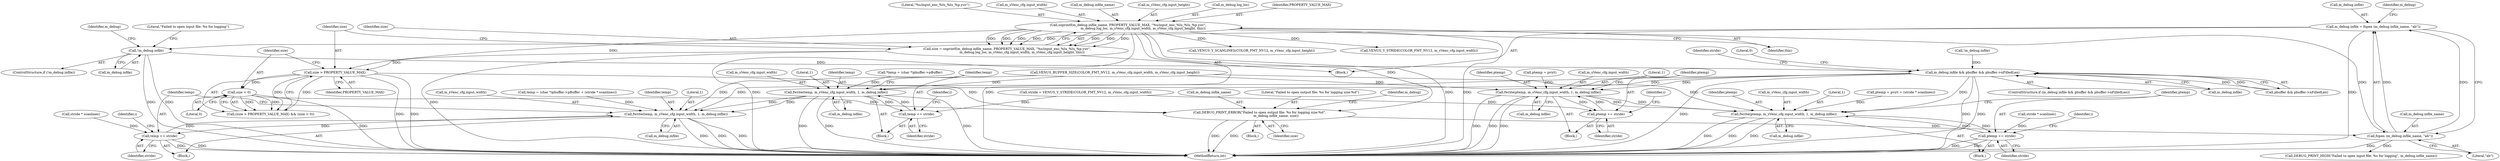 digraph "0_Android_7558d03e6498e970b761aa44fff6b2c659202d95_4@API" {
"1000153" [label="(Call,m_debug.infile = fopen (m_debug.infile_name, \"ab\"))"];
"1000157" [label="(Call,fopen (m_debug.infile_name, \"ab\"))"];
"1000122" [label="(Call,snprintf(m_debug.infile_name, PROPERTY_VALUE_MAX, \"%s/input_enc_%lu_%lu_%p.yuv\",\n                             m_debug.log_loc, m_sVenc_cfg.input_width, m_sVenc_cfg.input_height, this))"];
"1000147" [label="(Call,DEBUG_PRINT_ERROR(\"Failed to open output file: %s for logging size:%d\",\n                                m_debug.infile_name, size))"];
"1000140" [label="(Call,size > PROPERTY_VALUE_MAX)"];
"1000120" [label="(Call,size = snprintf(m_debug.infile_name, PROPERTY_VALUE_MAX, \"%s/input_enc_%lu_%lu_%p.yuv\",\n                             m_debug.log_loc, m_sVenc_cfg.input_width, m_sVenc_cfg.input_height, this))"];
"1000143" [label="(Call,size < 0)"];
"1000163" [label="(Call,!m_debug.infile)"];
"1000184" [label="(Call,m_debug.infile && pbuffer && pbuffer->nFilledLen)"];
"1000268" [label="(Call,fwrite(ptemp, m_sVenc_cfg.input_width, 1, m_debug.infile))"];
"1000277" [label="(Call,ptemp += stride)"];
"1000301" [label="(Call,fwrite(ptemp, m_sVenc_cfg.input_width, 1, m_debug.infile))"];
"1000310" [label="(Call,ptemp += stride)"];
"1000342" [label="(Call,fwrite(temp, m_sVenc_cfg.input_width, 1, m_debug.infile))"];
"1000351" [label="(Call,temp += stride)"];
"1000379" [label="(Call,fwrite(temp, m_sVenc_cfg.input_width, 1, m_debug.infile))"];
"1000388" [label="(Call,temp += stride)"];
"1000381" [label="(Call,m_sVenc_cfg.input_width)"];
"1000354" [label="(Call,temp = (char *)pbuffer->pBuffer + (stride * scanlines))"];
"1000142" [label="(Identifier,PROPERTY_VALUE_MAX)"];
"1000140" [label="(Call,size > PROPERTY_VALUE_MAX)"];
"1000153" [label="(Call,m_debug.infile = fopen (m_debug.infile_name, \"ab\"))"];
"1000123" [label="(Call,m_debug.infile_name)"];
"1000155" [label="(Identifier,m_debug)"];
"1000267" [label="(Block,)"];
"1000300" [label="(Block,)"];
"1000266" [label="(Identifier,i)"];
"1000351" [label="(Call,temp += stride)"];
"1000169" [label="(Literal,\"Failed to open input file: %s for logging\")"];
"1000280" [label="(Call,ptemp = pvirt + (stride * scanlines))"];
"1000198" [label="(Identifier,stride)"];
"1000378" [label="(Block,)"];
"1000145" [label="(Literal,0)"];
"1000340" [label="(Identifier,i)"];
"1000342" [label="(Call,fwrite(temp, m_sVenc_cfg.input_width, 1, m_debug.infile))"];
"1000393" [label="(MethodReturn,int)"];
"1000392" [label="(Literal,0)"];
"1000114" [label="(Call,!m_debug.infile)"];
"1000277" [label="(Call,ptemp += stride)"];
"1000121" [label="(Identifier,size)"];
"1000302" [label="(Identifier,ptemp)"];
"1000385" [label="(Call,m_debug.infile)"];
"1000344" [label="(Call,m_sVenc_cfg.input_width)"];
"1000141" [label="(Identifier,size)"];
"1000162" [label="(ControlStructure,if (!m_debug.infile))"];
"1000183" [label="(ControlStructure,if (m_debug.infile && pbuffer && pbuffer->nFilledLen))"];
"1000163" [label="(Call,!m_debug.infile)"];
"1000118" [label="(Block,)"];
"1000312" [label="(Identifier,stride)"];
"1000284" [label="(Call,stride * scanlines)"];
"1000147" [label="(Call,DEBUG_PRINT_ERROR(\"Failed to open output file: %s for logging size:%d\",\n                                m_debug.infile_name, size))"];
"1000185" [label="(Call,m_debug.infile)"];
"1000274" [label="(Call,m_debug.infile)"];
"1000134" [label="(Call,m_sVenc_cfg.input_height)"];
"1000128" [label="(Call,m_debug.log_loc)"];
"1000152" [label="(Identifier,size)"];
"1000207" [label="(Call,VENUS_Y_SCANLINES(COLOR_FMT_NV12, m_sVenc_cfg.input_height))"];
"1000126" [label="(Identifier,PROPERTY_VALUE_MAX)"];
"1000199" [label="(Call,VENUS_Y_STRIDE(COLOR_FMT_NV12, m_sVenc_cfg.input_width))"];
"1000303" [label="(Call,m_sVenc_cfg.input_width)"];
"1000341" [label="(Block,)"];
"1000158" [label="(Call,m_debug.infile_name)"];
"1000137" [label="(Identifier,this)"];
"1000269" [label="(Identifier,ptemp)"];
"1000188" [label="(Call,pbuffer && pbuffer->nFilledLen)"];
"1000352" [label="(Identifier,temp)"];
"1000279" [label="(Identifier,stride)"];
"1000143" [label="(Call,size < 0)"];
"1000154" [label="(Call,m_debug.infile)"];
"1000268" [label="(Call,fwrite(ptemp, m_sVenc_cfg.input_width, 1, m_debug.infile))"];
"1000353" [label="(Identifier,stride)"];
"1000253" [label="(Call,ptemp = pvirt)"];
"1000270" [label="(Call,m_sVenc_cfg.input_width)"];
"1000164" [label="(Call,m_debug.infile)"];
"1000311" [label="(Identifier,ptemp)"];
"1000347" [label="(Literal,1)"];
"1000310" [label="(Call,ptemp += stride)"];
"1000165" [label="(Identifier,m_debug)"];
"1000197" [label="(Call,stride = VENUS_Y_STRIDE(COLOR_FMT_NV12, m_sVenc_cfg.input_width))"];
"1000149" [label="(Call,m_debug.infile_name)"];
"1000122" [label="(Call,snprintf(m_debug.infile_name, PROPERTY_VALUE_MAX, \"%s/input_enc_%lu_%lu_%p.yuv\",\n                             m_debug.log_loc, m_sVenc_cfg.input_width, m_sVenc_cfg.input_height, this))"];
"1000127" [label="(Literal,\"%s/input_enc_%lu_%lu_%p.yuv\")"];
"1000307" [label="(Call,m_debug.infile)"];
"1000148" [label="(Literal,\"Failed to open output file: %s for logging size:%d\")"];
"1000390" [label="(Identifier,stride)"];
"1000146" [label="(Block,)"];
"1000380" [label="(Identifier,temp)"];
"1000299" [label="(Identifier,i)"];
"1000144" [label="(Identifier,size)"];
"1000384" [label="(Literal,1)"];
"1000157" [label="(Call,fopen (m_debug.infile_name, \"ab\"))"];
"1000168" [label="(Call,DEBUG_PRINT_HIGH(\"Failed to open input file: %s for logging\", m_debug.infile_name))"];
"1000348" [label="(Call,m_debug.infile)"];
"1000273" [label="(Literal,1)"];
"1000186" [label="(Identifier,m_debug)"];
"1000161" [label="(Literal,\"ab\")"];
"1000301" [label="(Call,fwrite(ptemp, m_sVenc_cfg.input_width, 1, m_debug.infile))"];
"1000377" [label="(Identifier,i)"];
"1000131" [label="(Call,m_sVenc_cfg.input_width)"];
"1000184" [label="(Call,m_debug.infile && pbuffer && pbuffer->nFilledLen)"];
"1000306" [label="(Literal,1)"];
"1000139" [label="(Call,(size > PROPERTY_VALUE_MAX) && (size < 0))"];
"1000120" [label="(Call,size = snprintf(m_debug.infile_name, PROPERTY_VALUE_MAX, \"%s/input_enc_%lu_%lu_%p.yuv\",\n                             m_debug.log_loc, m_sVenc_cfg.input_width, m_sVenc_cfg.input_height, this))"];
"1000224" [label="(Call,VENUS_BUFFER_SIZE(COLOR_FMT_NV12, m_sVenc_cfg.input_width, m_sVenc_cfg.input_height))"];
"1000278" [label="(Identifier,ptemp)"];
"1000388" [label="(Call,temp += stride)"];
"1000389" [label="(Identifier,temp)"];
"1000343" [label="(Identifier,temp)"];
"1000379" [label="(Call,fwrite(temp, m_sVenc_cfg.input_width, 1, m_debug.infile))"];
"1000362" [label="(Call,stride * scanlines)"];
"1000215" [label="(Call,*temp = (char *)pbuffer->pBuffer)"];
"1000153" -> "1000118"  [label="AST: "];
"1000153" -> "1000157"  [label="CFG: "];
"1000154" -> "1000153"  [label="AST: "];
"1000157" -> "1000153"  [label="AST: "];
"1000165" -> "1000153"  [label="CFG: "];
"1000153" -> "1000393"  [label="DDG: "];
"1000157" -> "1000153"  [label="DDG: "];
"1000157" -> "1000153"  [label="DDG: "];
"1000153" -> "1000163"  [label="DDG: "];
"1000157" -> "1000161"  [label="CFG: "];
"1000158" -> "1000157"  [label="AST: "];
"1000161" -> "1000157"  [label="AST: "];
"1000157" -> "1000393"  [label="DDG: "];
"1000122" -> "1000157"  [label="DDG: "];
"1000147" -> "1000157"  [label="DDG: "];
"1000157" -> "1000168"  [label="DDG: "];
"1000122" -> "1000120"  [label="AST: "];
"1000122" -> "1000137"  [label="CFG: "];
"1000123" -> "1000122"  [label="AST: "];
"1000126" -> "1000122"  [label="AST: "];
"1000127" -> "1000122"  [label="AST: "];
"1000128" -> "1000122"  [label="AST: "];
"1000131" -> "1000122"  [label="AST: "];
"1000134" -> "1000122"  [label="AST: "];
"1000137" -> "1000122"  [label="AST: "];
"1000120" -> "1000122"  [label="CFG: "];
"1000122" -> "1000393"  [label="DDG: "];
"1000122" -> "1000393"  [label="DDG: "];
"1000122" -> "1000393"  [label="DDG: "];
"1000122" -> "1000393"  [label="DDG: "];
"1000122" -> "1000120"  [label="DDG: "];
"1000122" -> "1000120"  [label="DDG: "];
"1000122" -> "1000120"  [label="DDG: "];
"1000122" -> "1000120"  [label="DDG: "];
"1000122" -> "1000120"  [label="DDG: "];
"1000122" -> "1000120"  [label="DDG: "];
"1000122" -> "1000120"  [label="DDG: "];
"1000122" -> "1000140"  [label="DDG: "];
"1000122" -> "1000147"  [label="DDG: "];
"1000122" -> "1000199"  [label="DDG: "];
"1000122" -> "1000207"  [label="DDG: "];
"1000147" -> "1000146"  [label="AST: "];
"1000147" -> "1000152"  [label="CFG: "];
"1000148" -> "1000147"  [label="AST: "];
"1000149" -> "1000147"  [label="AST: "];
"1000152" -> "1000147"  [label="AST: "];
"1000155" -> "1000147"  [label="CFG: "];
"1000147" -> "1000393"  [label="DDG: "];
"1000147" -> "1000393"  [label="DDG: "];
"1000140" -> "1000147"  [label="DDG: "];
"1000143" -> "1000147"  [label="DDG: "];
"1000140" -> "1000139"  [label="AST: "];
"1000140" -> "1000142"  [label="CFG: "];
"1000141" -> "1000140"  [label="AST: "];
"1000142" -> "1000140"  [label="AST: "];
"1000144" -> "1000140"  [label="CFG: "];
"1000139" -> "1000140"  [label="CFG: "];
"1000140" -> "1000393"  [label="DDG: "];
"1000140" -> "1000393"  [label="DDG: "];
"1000140" -> "1000139"  [label="DDG: "];
"1000140" -> "1000139"  [label="DDG: "];
"1000120" -> "1000140"  [label="DDG: "];
"1000140" -> "1000143"  [label="DDG: "];
"1000120" -> "1000118"  [label="AST: "];
"1000121" -> "1000120"  [label="AST: "];
"1000141" -> "1000120"  [label="CFG: "];
"1000120" -> "1000393"  [label="DDG: "];
"1000143" -> "1000139"  [label="AST: "];
"1000143" -> "1000145"  [label="CFG: "];
"1000144" -> "1000143"  [label="AST: "];
"1000145" -> "1000143"  [label="AST: "];
"1000139" -> "1000143"  [label="CFG: "];
"1000143" -> "1000393"  [label="DDG: "];
"1000143" -> "1000139"  [label="DDG: "];
"1000143" -> "1000139"  [label="DDG: "];
"1000163" -> "1000162"  [label="AST: "];
"1000163" -> "1000164"  [label="CFG: "];
"1000164" -> "1000163"  [label="AST: "];
"1000169" -> "1000163"  [label="CFG: "];
"1000186" -> "1000163"  [label="CFG: "];
"1000163" -> "1000393"  [label="DDG: "];
"1000163" -> "1000393"  [label="DDG: "];
"1000163" -> "1000184"  [label="DDG: "];
"1000184" -> "1000183"  [label="AST: "];
"1000184" -> "1000185"  [label="CFG: "];
"1000184" -> "1000188"  [label="CFG: "];
"1000185" -> "1000184"  [label="AST: "];
"1000188" -> "1000184"  [label="AST: "];
"1000198" -> "1000184"  [label="CFG: "];
"1000392" -> "1000184"  [label="CFG: "];
"1000184" -> "1000393"  [label="DDG: "];
"1000184" -> "1000393"  [label="DDG: "];
"1000184" -> "1000393"  [label="DDG: "];
"1000114" -> "1000184"  [label="DDG: "];
"1000188" -> "1000184"  [label="DDG: "];
"1000188" -> "1000184"  [label="DDG: "];
"1000184" -> "1000268"  [label="DDG: "];
"1000184" -> "1000301"  [label="DDG: "];
"1000184" -> "1000342"  [label="DDG: "];
"1000184" -> "1000379"  [label="DDG: "];
"1000268" -> "1000267"  [label="AST: "];
"1000268" -> "1000274"  [label="CFG: "];
"1000269" -> "1000268"  [label="AST: "];
"1000270" -> "1000268"  [label="AST: "];
"1000273" -> "1000268"  [label="AST: "];
"1000274" -> "1000268"  [label="AST: "];
"1000278" -> "1000268"  [label="CFG: "];
"1000268" -> "1000393"  [label="DDG: "];
"1000268" -> "1000393"  [label="DDG: "];
"1000268" -> "1000393"  [label="DDG: "];
"1000253" -> "1000268"  [label="DDG: "];
"1000277" -> "1000268"  [label="DDG: "];
"1000224" -> "1000268"  [label="DDG: "];
"1000268" -> "1000277"  [label="DDG: "];
"1000268" -> "1000301"  [label="DDG: "];
"1000268" -> "1000301"  [label="DDG: "];
"1000277" -> "1000267"  [label="AST: "];
"1000277" -> "1000279"  [label="CFG: "];
"1000278" -> "1000277"  [label="AST: "];
"1000279" -> "1000277"  [label="AST: "];
"1000266" -> "1000277"  [label="CFG: "];
"1000197" -> "1000277"  [label="DDG: "];
"1000301" -> "1000300"  [label="AST: "];
"1000301" -> "1000307"  [label="CFG: "];
"1000302" -> "1000301"  [label="AST: "];
"1000303" -> "1000301"  [label="AST: "];
"1000306" -> "1000301"  [label="AST: "];
"1000307" -> "1000301"  [label="AST: "];
"1000311" -> "1000301"  [label="CFG: "];
"1000301" -> "1000393"  [label="DDG: "];
"1000301" -> "1000393"  [label="DDG: "];
"1000301" -> "1000393"  [label="DDG: "];
"1000310" -> "1000301"  [label="DDG: "];
"1000280" -> "1000301"  [label="DDG: "];
"1000224" -> "1000301"  [label="DDG: "];
"1000301" -> "1000310"  [label="DDG: "];
"1000310" -> "1000300"  [label="AST: "];
"1000310" -> "1000312"  [label="CFG: "];
"1000311" -> "1000310"  [label="AST: "];
"1000312" -> "1000310"  [label="AST: "];
"1000299" -> "1000310"  [label="CFG: "];
"1000310" -> "1000393"  [label="DDG: "];
"1000310" -> "1000393"  [label="DDG: "];
"1000284" -> "1000310"  [label="DDG: "];
"1000342" -> "1000341"  [label="AST: "];
"1000342" -> "1000348"  [label="CFG: "];
"1000343" -> "1000342"  [label="AST: "];
"1000344" -> "1000342"  [label="AST: "];
"1000347" -> "1000342"  [label="AST: "];
"1000348" -> "1000342"  [label="AST: "];
"1000352" -> "1000342"  [label="CFG: "];
"1000342" -> "1000393"  [label="DDG: "];
"1000342" -> "1000393"  [label="DDG: "];
"1000342" -> "1000393"  [label="DDG: "];
"1000215" -> "1000342"  [label="DDG: "];
"1000351" -> "1000342"  [label="DDG: "];
"1000224" -> "1000342"  [label="DDG: "];
"1000342" -> "1000351"  [label="DDG: "];
"1000342" -> "1000379"  [label="DDG: "];
"1000342" -> "1000379"  [label="DDG: "];
"1000351" -> "1000341"  [label="AST: "];
"1000351" -> "1000353"  [label="CFG: "];
"1000352" -> "1000351"  [label="AST: "];
"1000353" -> "1000351"  [label="AST: "];
"1000340" -> "1000351"  [label="CFG: "];
"1000197" -> "1000351"  [label="DDG: "];
"1000379" -> "1000378"  [label="AST: "];
"1000379" -> "1000385"  [label="CFG: "];
"1000380" -> "1000379"  [label="AST: "];
"1000381" -> "1000379"  [label="AST: "];
"1000384" -> "1000379"  [label="AST: "];
"1000385" -> "1000379"  [label="AST: "];
"1000389" -> "1000379"  [label="CFG: "];
"1000379" -> "1000393"  [label="DDG: "];
"1000379" -> "1000393"  [label="DDG: "];
"1000379" -> "1000393"  [label="DDG: "];
"1000388" -> "1000379"  [label="DDG: "];
"1000354" -> "1000379"  [label="DDG: "];
"1000224" -> "1000379"  [label="DDG: "];
"1000379" -> "1000388"  [label="DDG: "];
"1000388" -> "1000378"  [label="AST: "];
"1000388" -> "1000390"  [label="CFG: "];
"1000389" -> "1000388"  [label="AST: "];
"1000390" -> "1000388"  [label="AST: "];
"1000377" -> "1000388"  [label="CFG: "];
"1000388" -> "1000393"  [label="DDG: "];
"1000388" -> "1000393"  [label="DDG: "];
"1000362" -> "1000388"  [label="DDG: "];
}
